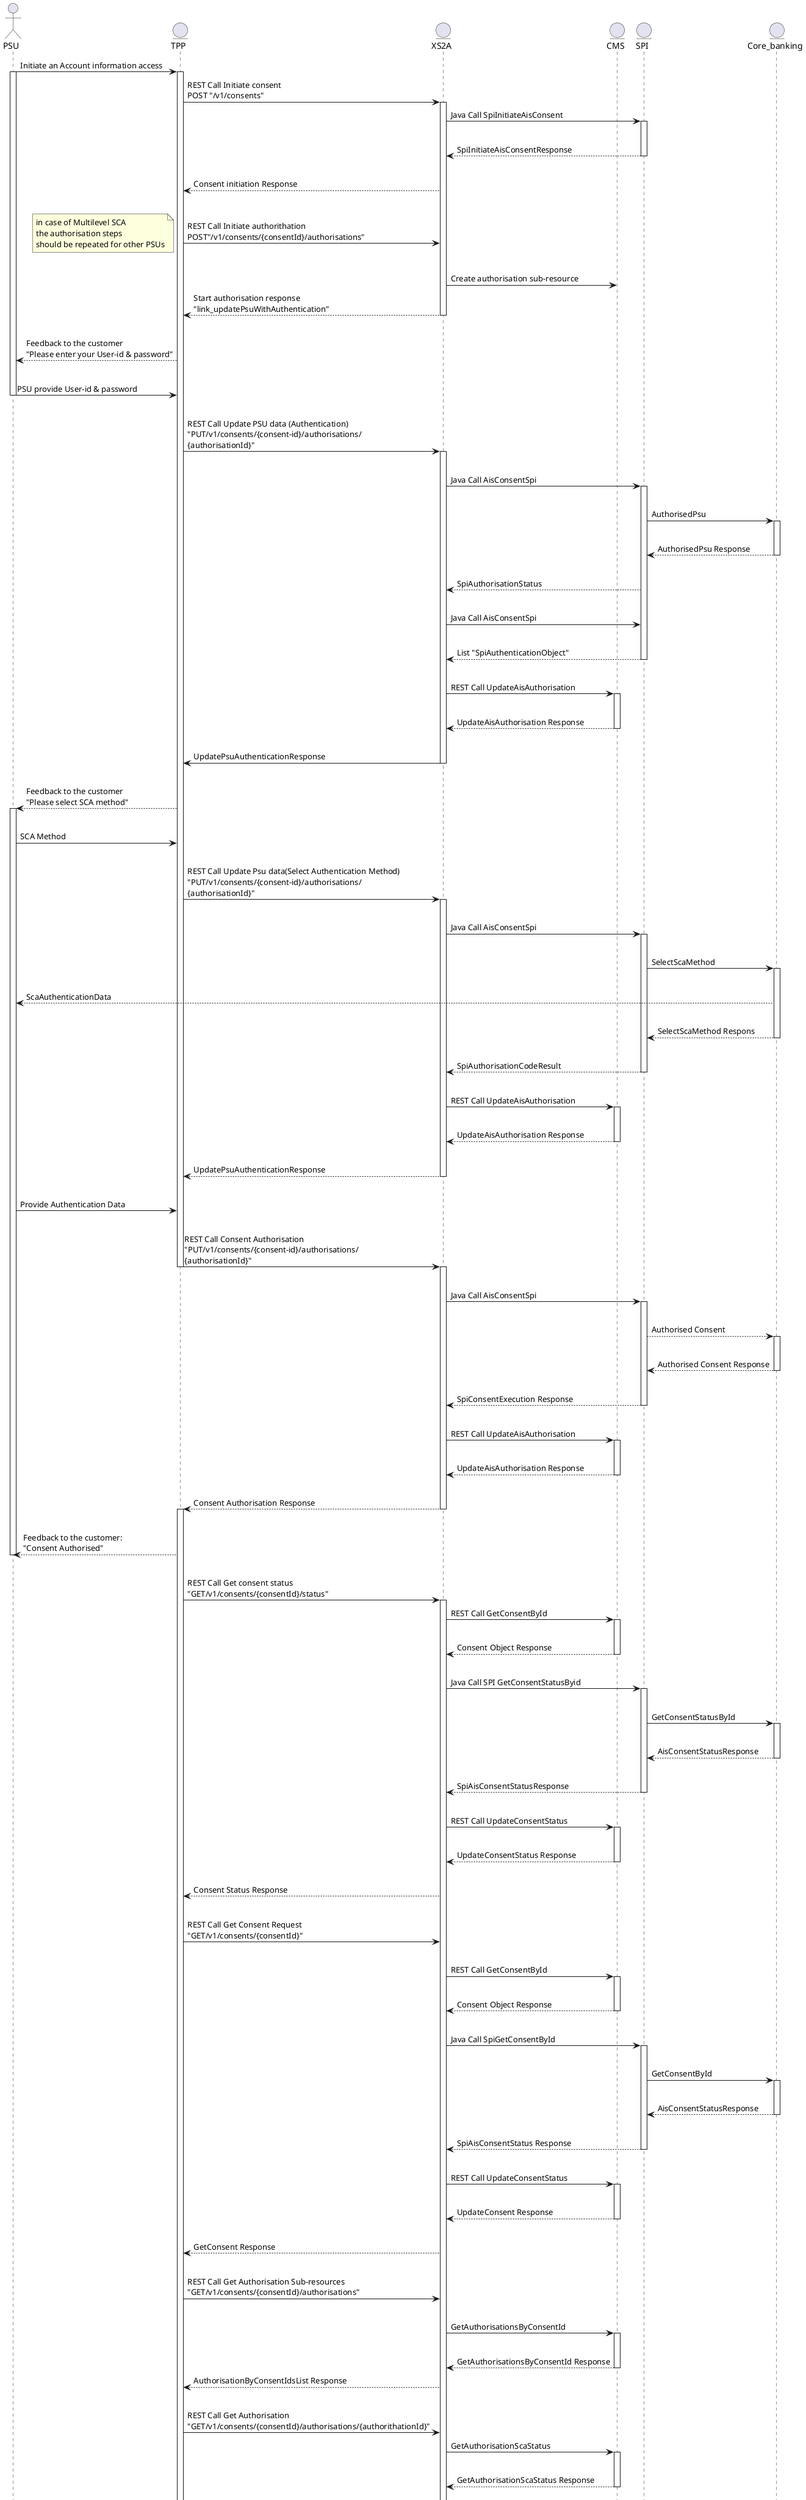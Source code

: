 @startuml
actor PSU
entity TPP
entity XS2A
entity CMS
entity SPI
entity Core_banking
PSU->TPP: Initiate an Account information access
activate PSU
activate TPP
TPP -> XS2A: REST Call Initiate consent\nPOST "/v1/consents"
activate XS2A
XS2A->SPI: Java Call SpiInitiateAisConsent
activate SPI
|||
SPI-->XS2A: SpiInitiateAisConsentResponse
deactivate SPI
|||
XS2A-->TPP:Consent initiation Response
|||
TPP->XS2A: REST Call Initiate authorithation\nPOST"/v1/consents/{consentId}/authorisations"
note left
         in case of Multilevel SCA
         the authorisation steps
         should be repeated for other PSUs
end note
|||
XS2A->CMS: Create authorisation sub-resource
XS2A-->TPP:Start authorisation response\n"link_updatePsuWithAuthentication"
deactivate XS2A
|||
TPP-->PSU: Feedback to the customer\n"Please enter your User-id & password"
|||
PSU->TPP: PSU provide User-id & password
deactivate PSU
|||
TPP->XS2A: REST Call Update PSU data (Authentication)\n"PUT/v1/consents/{consent-id}/authorisations/\n{authorisationId}"
activate XS2A
|||
XS2A->SPI: Java Call AisConsentSpi
activate SPI
|||
SPI->Core_banking: AuthorisedPsu
activate Core_banking
|||
Core_banking-->SPI: AuthorisedPsu Response
deactivate Core_banking
|||
SPI-->XS2A: SpiAuthorisationStatus
|||
XS2A->SPI: Java Call AisConsentSpi
|||
SPI-->XS2A: List "SpiAuthenticationObject"
deactivate SPI
|||
XS2A->CMS: REST Call UpdateAisAuthorisation
activate CMS
|||
CMS-->XS2A: UpdateAisAuthorisation Response
deactivate CMS
|||
XS2A->TPP: UpdatePsuAuthenticationResponse
deactivate XS2A
|||
TPP-->PSU: Feedback to the customer\n"Please select SCA method"
activate PSU
|||
PSU->TPP: SCA Method
|||
TPP->XS2A: REST Call Update Psu data(Select Authentication Method)\n"PUT/v1/consents/{consent-id}/authorisations/\n{authorisationId}"
activate XS2A
|||
XS2A->SPI: Java Call AisConsentSpi
activate SPI
|||
SPI->Core_banking: SelectScaMethod
activate Core_banking
|||
Core_banking-->PSU: ScaAuthenticationData
|||
Core_banking-->SPI: SelectScaMethod Respons
deactivate Core_banking
|||
SPI-->XS2A: SpiAuthorisationCodeResult
deactivate SPI
|||
XS2A->CMS: REST Call UpdateAisAuthorisation
activate CMS
|||
CMS-->XS2A: UpdateAisAuthorisation Response
deactivate CMS
|||
XS2A-->TPP:UpdatePsuAuthenticationResponse
deactivate XS2A
|||
PSU->TPP: Provide Authentication Data
|||
TPP->XS2A: REST Call Consent Authorisation\n"PUT/v1/consents/{consent-id}/authorisations/\n{authorisationId}"
deactivate TPP
activate XS2A
|||
XS2A->SPI: Java Call AisConsentSpi
activate SPI
|||
SPI-->Core_banking: Authorised Consent
activate Core_banking
|||
Core_banking-->SPI: Authorised Consent Response
deactivate Core_banking
|||
SPI-->XS2A: SpiConsentExecution Response
deactivate SPI
|||
XS2A->CMS: REST Call UpdateAisAuthorisation
activate CMS
|||
CMS-->XS2A: UpdateAisAuthorisation Response
deactivate CMS
|||
XS2A-->TPP: Consent Authorisation Response
deactivate XS2A
activate TPP
|||
TPP-->PSU: Feedback to the customer:\n"Consent Authorised"
deactivate PSU
|||
TPP->XS2A: REST Call Get consent status\n"GET/v1/consents/{consentId}/status"
activate XS2A
XS2A->CMS: REST Call GetConsentById
activate CMS
|||
CMS-->XS2A: Consent Object Response
deactivate CMS
|||
XS2A->SPI: Java Call SPI GetConsentStatusByid
activate SPI
|||
SPI->Core_banking: GetConsentStatusById
activate Core_banking
|||
Core_banking-->SPI: AisConsentStatusResponse
deactivate Core_banking
|||
SPI-->XS2A: SpiAisConsentStatusResponse
deactivate SPI
|||
XS2A->CMS: REST Call UpdateConsentStatus
activate CMS
|||
CMS-->XS2A: UpdateConsentStatus Response
deactivate CMS
|||
XS2A-->TPP: Consent Status Response
|||
TPP->XS2A: REST Call Get Consent Request\n"GET/v1/consents/{consentId}"
|||
XS2A->CMS: REST Call GetConsentById
activate CMS
|||
CMS-->XS2A: Consent Object Response
deactivate CMS
|||
XS2A->SPI: Java Call SpiGetConsentById
activate SPI
|||
SPI->Core_banking: GetConsentById
activate Core_banking
|||
Core_banking-->SPI: AisConsentStatusResponse
deactivate Core_banking
|||
SPI-->XS2A: SpiAisConsentStatus Response
deactivate SPI
|||
XS2A->CMS: REST Call UpdateConsentStatus
activate CMS
|||
CMS-->XS2A: UpdateConsent Response
deactivate CMS
|||
XS2A-->TPP: GetConsent Response
|||
TPP->XS2A: REST Call Get Authorisation Sub-resources\n"GET/v1/consents/{consentId}/authorisations"
|||
XS2A->CMS: GetAuthorisationsByConsentId
activate CMS
|||
CMS-->XS2A: GetAuthorisationsByConsentId Response
deactivate CMS
XS2A-->TPP: AuthorisationByConsentIdsList Response
|||
TPP->XS2A: REST Call Get Authorisation\n"GET/v1/consents/{consentId}/authorisations/{authorithationId}"
XS2A->CMS: GetAuthorisationScaStatus
activate CMS
|||
CMS-->XS2A: GetAuthorisationScaStatus Response
deactivate CMS
|||
XS2A-->TPP: Sca Status
deactivate TPP
deactivate XS2A
@enduml
